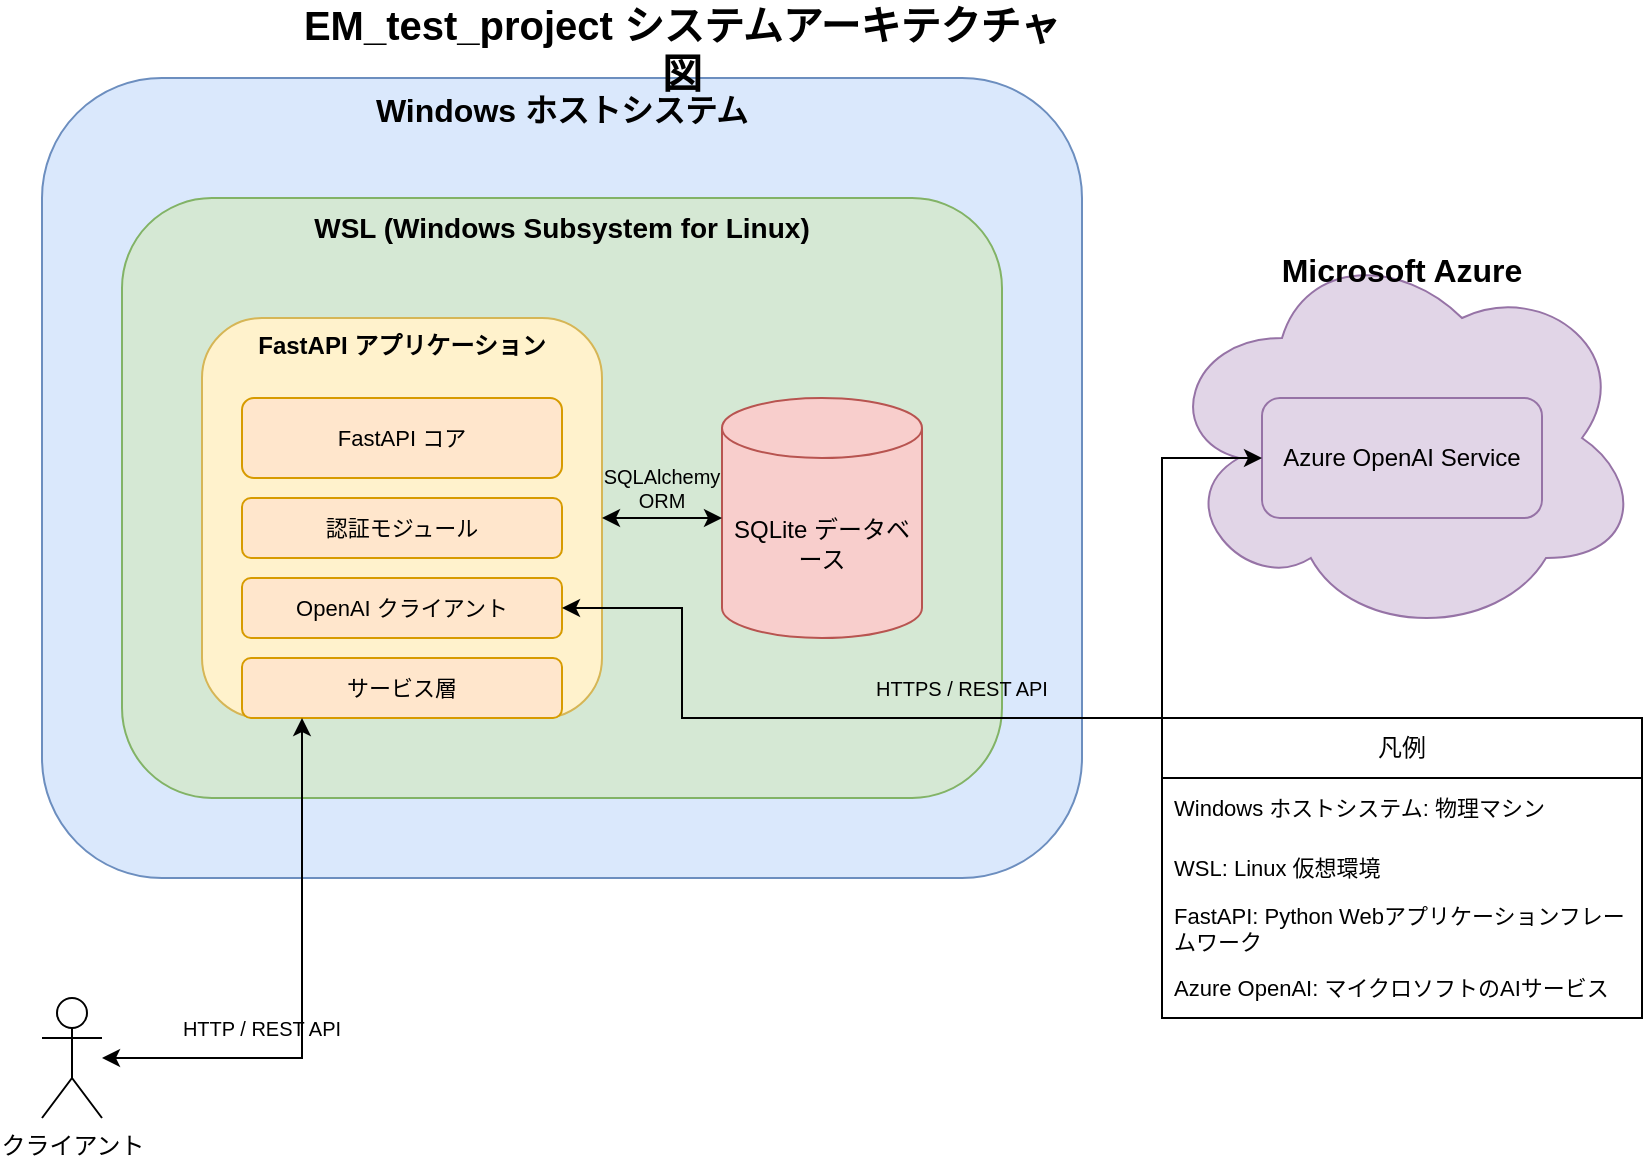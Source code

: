 <mxfile version="21.3.7">
  <diagram id="C5RBs43oDa-KdzZeNtuy" name="システムアーキテクチャ">
    <mxGraphModel dx="1223" dy="871" grid="1" gridSize="10" guides="1" tooltips="1" connect="1" arrows="1" fold="1" page="1" pageScale="1" pageWidth="827" pageHeight="1169" math="0" shadow="0">
      <root>
        <mxCell id="WIyWlLk6GJQsqaUBKTNV-0" />
        <mxCell id="WIyWlLk6GJQsqaUBKTNV-1" parent="WIyWlLk6GJQsqaUBKTNV-0" />
        
        <!-- Windows Host System -->
        <mxCell id="windows_host" value="Windows ホストシステム" style="rounded=1;whiteSpace=wrap;html=1;fontSize=16;fillColor=#dae8fc;strokeColor=#6c8ebf;verticalAlign=top;fontStyle=1" vertex="1" parent="WIyWlLk6GJQsqaUBKTNV-1">
          <mxGeometry x="40" y="40" width="520" height="400" as="geometry" />
        </mxCell>
        
        <!-- WSL Subsystem -->
        <mxCell id="wsl_subsystem" value="WSL (Windows Subsystem for Linux)" style="rounded=1;whiteSpace=wrap;html=1;fontSize=14;fillColor=#d5e8d4;strokeColor=#82b366;verticalAlign=top;fontStyle=1" vertex="1" parent="WIyWlLk6GJQsqaUBKTNV-1">
          <mxGeometry x="80" y="100" width="440" height="300" as="geometry" />
        </mxCell>
        
        <!-- FastAPI Application -->
        <mxCell id="fastapi_app" value="FastAPI アプリケーション" style="rounded=1;whiteSpace=wrap;html=1;fontSize=12;fillColor=#fff2cc;strokeColor=#d6b656;verticalAlign=top;fontStyle=1" vertex="1" parent="WIyWlLk6GJQsqaUBKTNV-1">
          <mxGeometry x="120" y="160" width="200" height="200" as="geometry" />
        </mxCell>
        
        <!-- FastAPI Components -->
        <mxCell id="fastapi_core" value="FastAPI コア" style="rounded=1;whiteSpace=wrap;html=1;fontSize=11;fillColor=#ffe6cc;strokeColor=#d79b00;" vertex="1" parent="WIyWlLk6GJQsqaUBKTNV-1">
          <mxGeometry x="140" y="200" width="160" height="40" as="geometry" />
        </mxCell>
        
        <mxCell id="auth_module" value="認証モジュール" style="rounded=1;whiteSpace=wrap;html=1;fontSize=11;fillColor=#ffe6cc;strokeColor=#d79b00;" vertex="1" parent="WIyWlLk6GJQsqaUBKTNV-1">
          <mxGeometry x="140" y="250" width="160" height="30" as="geometry" />
        </mxCell>
        
        <mxCell id="openai_client" value="OpenAI クライアント" style="rounded=1;whiteSpace=wrap;html=1;fontSize=11;fillColor=#ffe6cc;strokeColor=#d79b00;" vertex="1" parent="WIyWlLk6GJQsqaUBKTNV-1">
          <mxGeometry x="140" y="290" width="160" height="30" as="geometry" />
        </mxCell>
        
        <mxCell id="service_layer" value="サービス層" style="rounded=1;whiteSpace=wrap;html=1;fontSize=11;fillColor=#ffe6cc;strokeColor=#d79b00;" vertex="1" parent="WIyWlLk6GJQsqaUBKTNV-1">
          <mxGeometry x="140" y="330" width="160" height="30" as="geometry" />
        </mxCell>
        
        <!-- Database -->
        <mxCell id="database" value="SQLite データベース" style="shape=cylinder3;whiteSpace=wrap;html=1;boundedLbl=1;backgroundOutline=1;size=15;fontSize=12;fillColor=#f8cecc;strokeColor=#b85450;" vertex="1" parent="WIyWlLk6GJQsqaUBKTNV-1">
          <mxGeometry x="380" y="200" width="100" height="120" as="geometry" />
        </mxCell>
        
        <!-- Azure Cloud -->
        <mxCell id="azure_cloud" value="Microsoft Azure" style="ellipse;shape=cloud;whiteSpace=wrap;html=1;fontSize=16;fillColor=#e1d5e7;strokeColor=#9673a6;verticalAlign=top;fontStyle=1" vertex="1" parent="WIyWlLk6GJQsqaUBKTNV-1">
          <mxGeometry x="600" y="120" width="240" height="200" as="geometry" />
        </mxCell>
        
        <!-- OpenAI Service -->
        <mxCell id="openai_service" value="Azure OpenAI Service" style="rounded=1;whiteSpace=wrap;html=1;fontSize=12;fillColor=#e1d5e7;strokeColor=#9673a6;" vertex="1" parent="WIyWlLk6GJQsqaUBKTNV-1">
          <mxGeometry x="650" y="200" width="140" height="60" as="geometry" />
        </mxCell>
        
        <!-- Client -->
        <mxCell id="client" value="クライアント" style="shape=umlActor;verticalLabelPosition=bottom;verticalAlign=top;html=1;outlineConnect=0;fontSize=12;" vertex="1" parent="WIyWlLk6GJQsqaUBKTNV-1">
          <mxGeometry x="40" y="500" width="30" height="60" as="geometry" />
        </mxCell>
        
        <!-- Connections -->
        <mxCell id="db_connection" value="" style="endArrow=classic;startArrow=classic;html=1;rounded=0;exitX=1;exitY=0.5;exitDx=0;exitDy=0;entryX=0;entryY=0.5;entryDx=0;entryDy=0;entryPerimeter=0;" edge="1" parent="WIyWlLk6GJQsqaUBKTNV-1" source="fastapi_app" target="database">
          <mxGeometry width="50" height="50" relative="1" as="geometry">
            <mxPoint x="390" y="450" as="sourcePoint" />
            <mxPoint x="440" y="400" as="targetPoint" />
          </mxGeometry>
        </mxCell>
        
        <mxCell id="azure_connection" value="" style="endArrow=classic;startArrow=classic;html=1;rounded=0;exitX=1;exitY=0.5;exitDx=0;exitDy=0;entryX=0;entryY=0.5;entryDx=0;entryDy=0;" edge="1" parent="WIyWlLk6GJQsqaUBKTNV-1" source="openai_client" target="openai_service">
          <mxGeometry width="50" height="50" relative="1" as="geometry">
            <mxPoint x="390" y="450" as="sourcePoint" />
            <mxPoint x="440" y="400" as="targetPoint" />
            <Array as="points">
              <mxPoint x="360" y="305" />
              <mxPoint x="360" y="360" />
              <mxPoint x="600" y="360" />
              <mxPoint x="600" y="230" />
            </Array>
          </mxGeometry>
        </mxCell>
        
        <mxCell id="client_connection" value="" style="endArrow=classic;startArrow=classic;html=1;rounded=0;entryX=0.25;entryY=1;entryDx=0;entryDy=0;" edge="1" parent="WIyWlLk6GJQsqaUBKTNV-1" source="client" target="fastapi_app">
          <mxGeometry width="50" height="50" relative="1" as="geometry">
            <mxPoint x="390" y="450" as="sourcePoint" />
            <mxPoint x="440" y="400" as="targetPoint" />
            <Array as="points">
              <mxPoint x="170" y="530" />
            </Array>
          </mxGeometry>
        </mxCell>
        
        <!-- Labels -->
        <mxCell id="db_label" value="SQLAlchemy ORM" style="text;html=1;strokeColor=none;fillColor=none;align=center;verticalAlign=middle;whiteSpace=wrap;rounded=0;fontSize=10;" vertex="1" parent="WIyWlLk6GJQsqaUBKTNV-1">
          <mxGeometry x="320" y="230" width="60" height="30" as="geometry" />
        </mxCell>
        
        <mxCell id="api_label" value="HTTPS / REST API" style="text;html=1;strokeColor=none;fillColor=none;align=center;verticalAlign=middle;whiteSpace=wrap;rounded=0;fontSize=10;" vertex="1" parent="WIyWlLk6GJQsqaUBKTNV-1">
          <mxGeometry x="450" y="330" width="100" height="30" as="geometry" />
        </mxCell>
        
        <mxCell id="client_label" value="HTTP / REST API" style="text;html=1;strokeColor=none;fillColor=none;align=center;verticalAlign=middle;whiteSpace=wrap;rounded=0;fontSize=10;" vertex="1" parent="WIyWlLk6GJQsqaUBKTNV-1">
          <mxGeometry x="100" y="500" width="100" height="30" as="geometry" />
        </mxCell>
        
        <!-- Legend -->
        <mxCell id="legend" value="凡例" style="swimlane;fontStyle=0;childLayout=stackLayout;horizontal=1;startSize=30;horizontalStack=0;resizeParent=1;resizeParentMax=0;resizeLast=0;collapsible=1;marginBottom=0;whiteSpace=wrap;html=1;fontSize=12;" vertex="1" parent="WIyWlLk6GJQsqaUBKTNV-1">
          <mxGeometry x="600" y="360" width="240" height="150" as="geometry" />
        </mxCell>
        
        <mxCell id="legend_1" value="Windows ホストシステム: 物理マシン" style="text;strokeColor=none;fillColor=none;align=left;verticalAlign=middle;spacingLeft=4;spacingRight=4;overflow=hidden;points=[[0,0.5],[1,0.5]];portConstraint=eastwest;rotatable=0;whiteSpace=wrap;html=1;fontSize=11;" vertex="1" parent="legend">
          <mxGeometry y="30" width="240" height="30" as="geometry" />
        </mxCell>
        
        <mxCell id="legend_2" value="WSL: Linux 仮想環境" style="text;strokeColor=none;fillColor=none;align=left;verticalAlign=middle;spacingLeft=4;spacingRight=4;overflow=hidden;points=[[0,0.5],[1,0.5]];portConstraint=eastwest;rotatable=0;whiteSpace=wrap;html=1;fontSize=11;" vertex="1" parent="legend">
          <mxGeometry y="60" width="240" height="30" as="geometry" />
        </mxCell>
        
        <mxCell id="legend_3" value="FastAPI: Python Webアプリケーションフレームワーク" style="text;strokeColor=none;fillColor=none;align=left;verticalAlign=middle;spacingLeft=4;spacingRight=4;overflow=hidden;points=[[0,0.5],[1,0.5]];portConstraint=eastwest;rotatable=0;whiteSpace=wrap;html=1;fontSize=11;" vertex="1" parent="legend">
          <mxGeometry y="90" width="240" height="30" as="geometry" />
        </mxCell>
        
        <mxCell id="legend_4" value="Azure OpenAI: マイクロソフトのAIサービス" style="text;strokeColor=none;fillColor=none;align=left;verticalAlign=middle;spacingLeft=4;spacingRight=4;overflow=hidden;points=[[0,0.5],[1,0.5]];portConstraint=eastwest;rotatable=0;whiteSpace=wrap;html=1;fontSize=11;" vertex="1" parent="legend">
          <mxGeometry y="120" width="240" height="30" as="geometry" />
        </mxCell>
        
        <!-- Title -->
        <mxCell id="title" value="EM_test_project システムアーキテクチャ図" style="text;html=1;strokeColor=none;fillColor=none;align=center;verticalAlign=middle;whiteSpace=wrap;rounded=0;fontSize=20;fontStyle=1" vertex="1" parent="WIyWlLk6GJQsqaUBKTNV-1">
          <mxGeometry x="160" y="10" width="400" height="30" as="geometry" />
        </mxCell>
        
      </root>
    </mxGraphModel>
  </diagram>
</mxfile>

